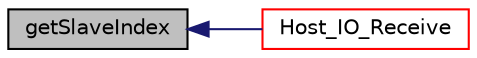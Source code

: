 digraph "getSlaveIndex"
{
  edge [fontname="Helvetica",fontsize="10",labelfontname="Helvetica",labelfontsize="10"];
  node [fontname="Helvetica",fontsize="10",shape=record];
  rankdir="LR";
  Node1 [label="getSlaveIndex",height=0.2,width=0.4,color="black", fillcolor="grey75", style="filled", fontcolor="black"];
  Node1 -> Node2 [dir="back",color="midnightblue",fontsize="10",style="solid",fontname="Helvetica"];
  Node2 [label="Host_IO_Receive",height=0.2,width=0.4,color="red", fillcolor="white", style="filled",URL="$host__io__uart_8h.html#a3924d21a0703878695ebdb68f720fff9"];
}

